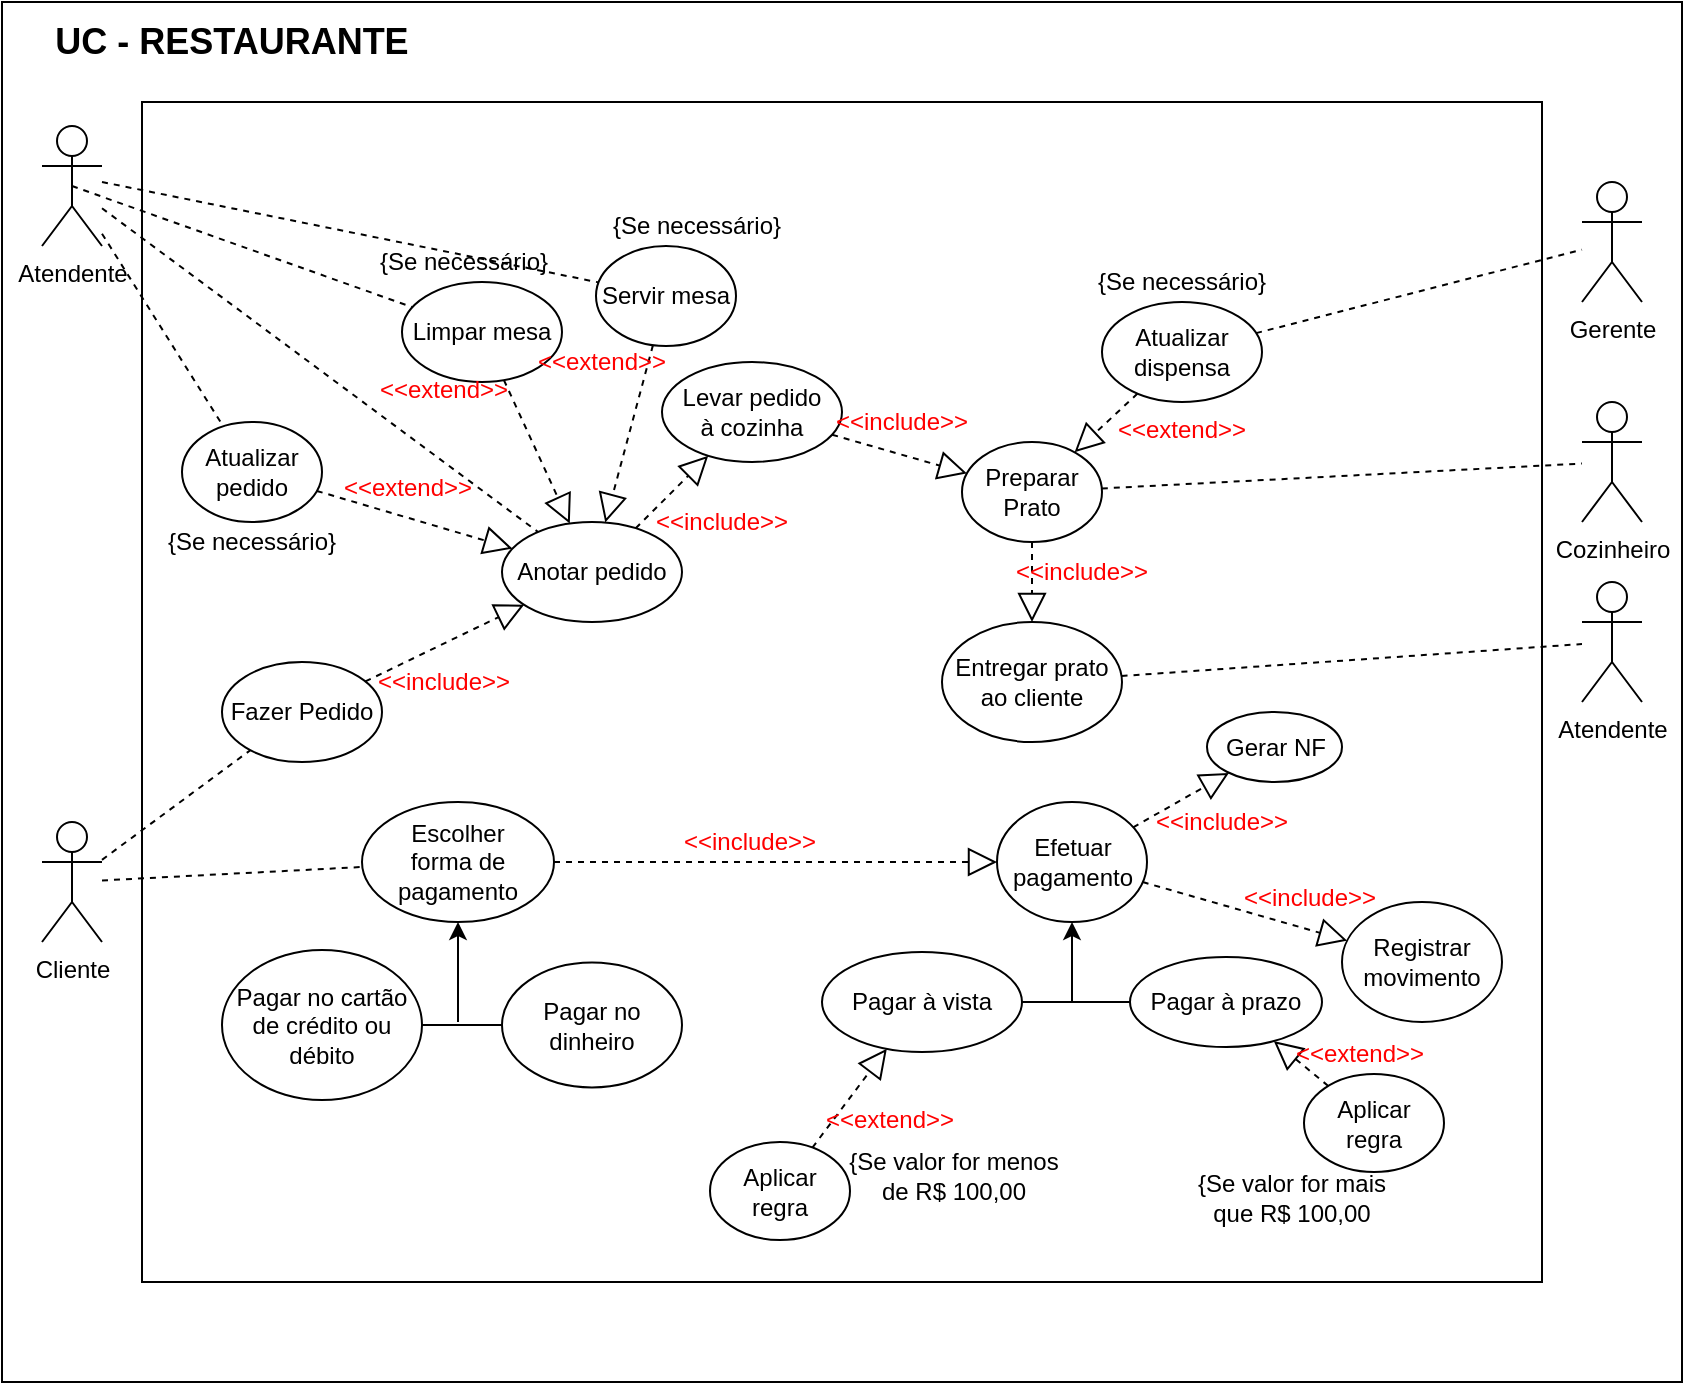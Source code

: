 <mxfile version="12.8.1" type="device"><diagram id="zZKOw8eOLd_0P6LyFWnl" name="Page-1"><mxGraphModel dx="1550" dy="361" grid="1" gridSize="10" guides="1" tooltips="1" connect="1" arrows="1" fold="1" page="1" pageScale="1" pageWidth="827" pageHeight="1169" math="0" shadow="0"><root><mxCell id="0"/><mxCell id="1" parent="0"/><mxCell id="5PVDuCYyAZddobS4bNzs-1" value="Fazer Pedido" style="ellipse;whiteSpace=wrap;html=1;" vertex="1" parent="1"><mxGeometry x="100" y="330" width="80" height="50" as="geometry"/></mxCell><mxCell id="5PVDuCYyAZddobS4bNzs-2" value="Levar pedido&lt;br&gt;à cozinha" style="ellipse;whiteSpace=wrap;html=1;" vertex="1" parent="1"><mxGeometry x="320" y="180" width="90" height="50" as="geometry"/></mxCell><mxCell id="5PVDuCYyAZddobS4bNzs-5" value="Preparar&lt;br&gt;Prato" style="ellipse;whiteSpace=wrap;html=1;" vertex="1" parent="1"><mxGeometry x="470" y="220" width="70" height="50" as="geometry"/></mxCell><mxCell id="5PVDuCYyAZddobS4bNzs-6" value="Atualizar&lt;br&gt;pedido" style="ellipse;whiteSpace=wrap;html=1;" vertex="1" parent="1"><mxGeometry x="80" y="210" width="70" height="50" as="geometry"/></mxCell><mxCell id="5PVDuCYyAZddobS4bNzs-10" value="" style="endArrow=block;dashed=1;endFill=0;endSize=12;html=1;" edge="1" parent="1" source="5PVDuCYyAZddobS4bNzs-2" target="5PVDuCYyAZddobS4bNzs-5"><mxGeometry width="160" relative="1" as="geometry"><mxPoint x="330" y="250" as="sourcePoint"/><mxPoint x="490" y="250" as="targetPoint"/></mxGeometry></mxCell><mxCell id="5PVDuCYyAZddobS4bNzs-11" value="Entregar prato&lt;br&gt;ao cliente" style="ellipse;whiteSpace=wrap;html=1;" vertex="1" parent="1"><mxGeometry x="460" y="310" width="90" height="60" as="geometry"/></mxCell><mxCell id="5PVDuCYyAZddobS4bNzs-12" value="" style="endArrow=block;dashed=1;endFill=0;endSize=12;html=1;" edge="1" parent="1" source="5PVDuCYyAZddobS4bNzs-5" target="5PVDuCYyAZddobS4bNzs-11"><mxGeometry width="160" relative="1" as="geometry"><mxPoint x="330" y="250" as="sourcePoint"/><mxPoint x="490" y="250" as="targetPoint"/></mxGeometry></mxCell><mxCell id="5PVDuCYyAZddobS4bNzs-13" value="Anotar pedido" style="ellipse;whiteSpace=wrap;html=1;" vertex="1" parent="1"><mxGeometry x="240" y="260" width="90" height="50" as="geometry"/></mxCell><mxCell id="5PVDuCYyAZddobS4bNzs-14" value="" style="endArrow=block;dashed=1;endFill=0;endSize=12;html=1;" edge="1" parent="1" source="5PVDuCYyAZddobS4bNzs-1" target="5PVDuCYyAZddobS4bNzs-13"><mxGeometry width="160" relative="1" as="geometry"><mxPoint x="330" y="250" as="sourcePoint"/><mxPoint x="490" y="250" as="targetPoint"/></mxGeometry></mxCell><mxCell id="5PVDuCYyAZddobS4bNzs-15" value="" style="endArrow=block;dashed=1;endFill=0;endSize=12;html=1;" edge="1" parent="1" source="5PVDuCYyAZddobS4bNzs-6" target="5PVDuCYyAZddobS4bNzs-13"><mxGeometry width="160" relative="1" as="geometry"><mxPoint x="330" y="250" as="sourcePoint"/><mxPoint x="490" y="250" as="targetPoint"/></mxGeometry></mxCell><mxCell id="5PVDuCYyAZddobS4bNzs-16" value="" style="endArrow=block;dashed=1;endFill=0;endSize=12;html=1;" edge="1" parent="1" source="5PVDuCYyAZddobS4bNzs-13" target="5PVDuCYyAZddobS4bNzs-2"><mxGeometry width="160" relative="1" as="geometry"><mxPoint x="330" y="250" as="sourcePoint"/><mxPoint x="490" y="250" as="targetPoint"/></mxGeometry></mxCell><mxCell id="5PVDuCYyAZddobS4bNzs-17" value="Atualizar&lt;br&gt;dispensa" style="ellipse;whiteSpace=wrap;html=1;" vertex="1" parent="1"><mxGeometry x="540" y="150" width="80" height="50" as="geometry"/></mxCell><mxCell id="5PVDuCYyAZddobS4bNzs-18" value="" style="endArrow=block;dashed=1;endFill=0;endSize=12;html=1;" edge="1" parent="1" source="5PVDuCYyAZddobS4bNzs-17" target="5PVDuCYyAZddobS4bNzs-5"><mxGeometry width="160" relative="1" as="geometry"><mxPoint x="330" y="250" as="sourcePoint"/><mxPoint x="490" y="250" as="targetPoint"/></mxGeometry></mxCell><mxCell id="5PVDuCYyAZddobS4bNzs-19" value="{Se necessário}" style="text;html=1;strokeColor=none;fillColor=none;align=center;verticalAlign=middle;whiteSpace=wrap;rounded=0;" vertex="1" parent="1"><mxGeometry x="535" y="130" width="90" height="20" as="geometry"/></mxCell><mxCell id="5PVDuCYyAZddobS4bNzs-20" value="Efetuar&lt;br&gt;pagamento" style="ellipse;whiteSpace=wrap;html=1;" vertex="1" parent="1"><mxGeometry x="487.5" y="400" width="75" height="60" as="geometry"/></mxCell><mxCell id="5PVDuCYyAZddobS4bNzs-21" value="Pagar à vista" style="ellipse;whiteSpace=wrap;html=1;" vertex="1" parent="1"><mxGeometry x="400" y="475" width="100" height="50" as="geometry"/></mxCell><mxCell id="5PVDuCYyAZddobS4bNzs-23" value="Pagar à prazo" style="ellipse;whiteSpace=wrap;html=1;" vertex="1" parent="1"><mxGeometry x="554" y="477.5" width="96" height="45" as="geometry"/></mxCell><mxCell id="5PVDuCYyAZddobS4bNzs-24" value="" style="endArrow=none;html=1;" edge="1" parent="1" source="5PVDuCYyAZddobS4bNzs-21" target="5PVDuCYyAZddobS4bNzs-23"><mxGeometry width="50" height="50" relative="1" as="geometry"><mxPoint x="280" y="530" as="sourcePoint"/><mxPoint x="240" y="490" as="targetPoint"/></mxGeometry></mxCell><mxCell id="5PVDuCYyAZddobS4bNzs-25" value="" style="endArrow=classic;html=1;entryX=0.5;entryY=1;entryDx=0;entryDy=0;" edge="1" parent="1" target="5PVDuCYyAZddobS4bNzs-20"><mxGeometry width="50" height="50" relative="1" as="geometry"><mxPoint x="525" y="500" as="sourcePoint"/><mxPoint x="330" y="480" as="targetPoint"/></mxGeometry></mxCell><mxCell id="5PVDuCYyAZddobS4bNzs-27" value="Escolher&lt;br&gt;forma de&lt;br&gt;pagamento" style="ellipse;whiteSpace=wrap;html=1;" vertex="1" parent="1"><mxGeometry x="170" y="400" width="96" height="60" as="geometry"/></mxCell><mxCell id="5PVDuCYyAZddobS4bNzs-28" value="" style="endArrow=block;dashed=1;endFill=0;endSize=12;html=1;" edge="1" parent="1" source="5PVDuCYyAZddobS4bNzs-27" target="5PVDuCYyAZddobS4bNzs-20"><mxGeometry width="160" relative="1" as="geometry"><mxPoint x="330" y="450" as="sourcePoint"/><mxPoint x="490" y="450" as="targetPoint"/></mxGeometry></mxCell><mxCell id="5PVDuCYyAZddobS4bNzs-29" value="Pagar no cartão&lt;br&gt;de crédito ou débito" style="ellipse;whiteSpace=wrap;html=1;" vertex="1" parent="1"><mxGeometry x="100" y="474" width="100" height="75" as="geometry"/></mxCell><mxCell id="5PVDuCYyAZddobS4bNzs-30" value="Pagar no&lt;br&gt;dinheiro" style="ellipse;whiteSpace=wrap;html=1;" vertex="1" parent="1"><mxGeometry x="240" y="480.25" width="90" height="62.5" as="geometry"/></mxCell><mxCell id="5PVDuCYyAZddobS4bNzs-31" value="" style="endArrow=none;html=1;" edge="1" parent="1" source="5PVDuCYyAZddobS4bNzs-29" target="5PVDuCYyAZddobS4bNzs-30"><mxGeometry width="50" height="50" relative="1" as="geometry"><mxPoint x="390" y="480" as="sourcePoint"/><mxPoint x="440" y="430" as="targetPoint"/></mxGeometry></mxCell><mxCell id="5PVDuCYyAZddobS4bNzs-32" value="" style="endArrow=classic;html=1;" edge="1" parent="1" target="5PVDuCYyAZddobS4bNzs-27"><mxGeometry width="50" height="50" relative="1" as="geometry"><mxPoint x="218" y="510" as="sourcePoint"/><mxPoint x="440" y="430" as="targetPoint"/></mxGeometry></mxCell><mxCell id="5PVDuCYyAZddobS4bNzs-33" value="Aplicar&lt;br&gt;regra" style="ellipse;whiteSpace=wrap;html=1;" vertex="1" parent="1"><mxGeometry x="344" y="570" width="70" height="49" as="geometry"/></mxCell><mxCell id="5PVDuCYyAZddobS4bNzs-34" value="{Se valor for menos de R$ 100,00" style="text;html=1;strokeColor=none;fillColor=none;align=center;verticalAlign=middle;whiteSpace=wrap;rounded=0;" vertex="1" parent="1"><mxGeometry x="411" y="577" width="110" height="20" as="geometry"/></mxCell><mxCell id="5PVDuCYyAZddobS4bNzs-35" value="" style="endArrow=block;dashed=1;endFill=0;endSize=12;html=1;" edge="1" parent="1" source="5PVDuCYyAZddobS4bNzs-33" target="5PVDuCYyAZddobS4bNzs-21"><mxGeometry width="160" relative="1" as="geometry"><mxPoint x="330" y="450" as="sourcePoint"/><mxPoint x="490" y="450" as="targetPoint"/></mxGeometry></mxCell><mxCell id="5PVDuCYyAZddobS4bNzs-36" value="Aplicar&lt;br&gt;regra" style="ellipse;whiteSpace=wrap;html=1;" vertex="1" parent="1"><mxGeometry x="641" y="536" width="70" height="49" as="geometry"/></mxCell><mxCell id="5PVDuCYyAZddobS4bNzs-37" value="" style="endArrow=block;dashed=1;endFill=0;endSize=12;html=1;" edge="1" parent="1" source="5PVDuCYyAZddobS4bNzs-36" target="5PVDuCYyAZddobS4bNzs-23"><mxGeometry width="160" relative="1" as="geometry"><mxPoint x="330" y="450" as="sourcePoint"/><mxPoint x="490" y="450" as="targetPoint"/></mxGeometry></mxCell><mxCell id="5PVDuCYyAZddobS4bNzs-38" value="{Se valor for mais que R$ 100,00" style="text;html=1;strokeColor=none;fillColor=none;align=center;verticalAlign=middle;whiteSpace=wrap;rounded=0;" vertex="1" parent="1"><mxGeometry x="580" y="588" width="110" height="20" as="geometry"/></mxCell><mxCell id="5PVDuCYyAZddobS4bNzs-39" value="Limpar mesa" style="ellipse;whiteSpace=wrap;html=1;" vertex="1" parent="1"><mxGeometry x="190" y="140" width="80" height="50" as="geometry"/></mxCell><mxCell id="5PVDuCYyAZddobS4bNzs-40" value="Servir mesa" style="ellipse;whiteSpace=wrap;html=1;" vertex="1" parent="1"><mxGeometry x="287" y="122" width="70" height="50" as="geometry"/></mxCell><mxCell id="5PVDuCYyAZddobS4bNzs-41" value="" style="endArrow=block;dashed=1;endFill=0;endSize=12;html=1;" edge="1" parent="1" source="5PVDuCYyAZddobS4bNzs-39" target="5PVDuCYyAZddobS4bNzs-13"><mxGeometry width="160" relative="1" as="geometry"><mxPoint x="330" y="250" as="sourcePoint"/><mxPoint x="490" y="250" as="targetPoint"/></mxGeometry></mxCell><mxCell id="5PVDuCYyAZddobS4bNzs-42" value="" style="endArrow=block;dashed=1;endFill=0;endSize=12;html=1;" edge="1" parent="1" source="5PVDuCYyAZddobS4bNzs-40" target="5PVDuCYyAZddobS4bNzs-13"><mxGeometry width="160" relative="1" as="geometry"><mxPoint x="330" y="250" as="sourcePoint"/><mxPoint x="490" y="250" as="targetPoint"/></mxGeometry></mxCell><mxCell id="5PVDuCYyAZddobS4bNzs-43" value="{Se necessário}" style="text;html=1;strokeColor=none;fillColor=none;align=center;verticalAlign=middle;whiteSpace=wrap;rounded=0;" vertex="1" parent="1"><mxGeometry x="176" y="120" width="90" height="20" as="geometry"/></mxCell><mxCell id="5PVDuCYyAZddobS4bNzs-44" value="{Se necessário}" style="text;html=1;strokeColor=none;fillColor=none;align=center;verticalAlign=middle;whiteSpace=wrap;rounded=0;" vertex="1" parent="1"><mxGeometry x="290" y="102" width="95" height="20" as="geometry"/></mxCell><mxCell id="5PVDuCYyAZddobS4bNzs-45" value="Gerar NF" style="ellipse;whiteSpace=wrap;html=1;" vertex="1" parent="1"><mxGeometry x="592.5" y="355" width="67.5" height="35" as="geometry"/></mxCell><mxCell id="5PVDuCYyAZddobS4bNzs-46" value="Registrar&lt;br&gt;movimento" style="ellipse;whiteSpace=wrap;html=1;" vertex="1" parent="1"><mxGeometry x="660" y="450" width="80" height="60" as="geometry"/></mxCell><mxCell id="5PVDuCYyAZddobS4bNzs-47" value="" style="endArrow=block;dashed=1;endFill=0;endSize=12;html=1;" edge="1" parent="1" source="5PVDuCYyAZddobS4bNzs-20" target="5PVDuCYyAZddobS4bNzs-46"><mxGeometry width="160" relative="1" as="geometry"><mxPoint x="330" y="450" as="sourcePoint"/><mxPoint x="490" y="450" as="targetPoint"/></mxGeometry></mxCell><mxCell id="5PVDuCYyAZddobS4bNzs-48" value="" style="endArrow=block;dashed=1;endFill=0;endSize=12;html=1;" edge="1" parent="1" source="5PVDuCYyAZddobS4bNzs-20" target="5PVDuCYyAZddobS4bNzs-45"><mxGeometry width="160" relative="1" as="geometry"><mxPoint x="330" y="450" as="sourcePoint"/><mxPoint x="490" y="450" as="targetPoint"/></mxGeometry></mxCell><mxCell id="5PVDuCYyAZddobS4bNzs-49" value="Cliente" style="shape=umlActor;verticalLabelPosition=bottom;labelBackgroundColor=#ffffff;verticalAlign=top;html=1;outlineConnect=0;" vertex="1" parent="1"><mxGeometry x="10" y="410" width="30" height="60" as="geometry"/></mxCell><mxCell id="5PVDuCYyAZddobS4bNzs-51" value="" style="endArrow=none;dashed=1;html=1;" edge="1" parent="1" source="5PVDuCYyAZddobS4bNzs-49" target="5PVDuCYyAZddobS4bNzs-1"><mxGeometry width="50" height="50" relative="1" as="geometry"><mxPoint x="390" y="280" as="sourcePoint"/><mxPoint x="440" y="230" as="targetPoint"/></mxGeometry></mxCell><mxCell id="5PVDuCYyAZddobS4bNzs-52" value="" style="endArrow=none;dashed=1;html=1;" edge="1" parent="1" source="5PVDuCYyAZddobS4bNzs-49" target="5PVDuCYyAZddobS4bNzs-27"><mxGeometry width="50" height="50" relative="1" as="geometry"><mxPoint x="390" y="280" as="sourcePoint"/><mxPoint x="440" y="230" as="targetPoint"/></mxGeometry></mxCell><mxCell id="5PVDuCYyAZddobS4bNzs-53" value="Atendente" style="shape=umlActor;verticalLabelPosition=bottom;labelBackgroundColor=#ffffff;verticalAlign=top;html=1;outlineConnect=0;" vertex="1" parent="1"><mxGeometry x="10" y="62" width="30" height="60" as="geometry"/></mxCell><mxCell id="5PVDuCYyAZddobS4bNzs-54" value="" style="endArrow=none;dashed=1;html=1;" edge="1" parent="1" source="5PVDuCYyAZddobS4bNzs-53" target="5PVDuCYyAZddobS4bNzs-13"><mxGeometry width="50" height="50" relative="1" as="geometry"><mxPoint x="390" y="280" as="sourcePoint"/><mxPoint x="440" y="230" as="targetPoint"/></mxGeometry></mxCell><mxCell id="5PVDuCYyAZddobS4bNzs-55" value="" style="endArrow=none;dashed=1;html=1;exitX=0.5;exitY=0.5;exitDx=0;exitDy=0;exitPerimeter=0;" edge="1" parent="1" source="5PVDuCYyAZddobS4bNzs-53" target="5PVDuCYyAZddobS4bNzs-39"><mxGeometry width="50" height="50" relative="1" as="geometry"><mxPoint x="390" y="280" as="sourcePoint"/><mxPoint x="440" y="230" as="targetPoint"/></mxGeometry></mxCell><mxCell id="5PVDuCYyAZddobS4bNzs-56" value="" style="endArrow=none;dashed=1;html=1;" edge="1" parent="1" target="5PVDuCYyAZddobS4bNzs-40"><mxGeometry width="50" height="50" relative="1" as="geometry"><mxPoint x="40" y="90" as="sourcePoint"/><mxPoint x="440" y="230" as="targetPoint"/></mxGeometry></mxCell><mxCell id="5PVDuCYyAZddobS4bNzs-57" value="Gerente" style="shape=umlActor;verticalLabelPosition=bottom;labelBackgroundColor=#ffffff;verticalAlign=top;html=1;outlineConnect=0;" vertex="1" parent="1"><mxGeometry x="780" y="90" width="30" height="60" as="geometry"/></mxCell><mxCell id="5PVDuCYyAZddobS4bNzs-58" value="" style="endArrow=none;dashed=1;html=1;" edge="1" parent="1" source="5PVDuCYyAZddobS4bNzs-17" target="5PVDuCYyAZddobS4bNzs-57"><mxGeometry width="50" height="50" relative="1" as="geometry"><mxPoint x="390" y="280" as="sourcePoint"/><mxPoint x="440" y="230" as="targetPoint"/></mxGeometry></mxCell><mxCell id="5PVDuCYyAZddobS4bNzs-59" value="Cozinheiro" style="shape=umlActor;verticalLabelPosition=bottom;labelBackgroundColor=#ffffff;verticalAlign=top;html=1;outlineConnect=0;" vertex="1" parent="1"><mxGeometry x="780" y="200" width="30" height="60" as="geometry"/></mxCell><mxCell id="5PVDuCYyAZddobS4bNzs-60" value="" style="endArrow=none;dashed=1;html=1;" edge="1" parent="1" source="5PVDuCYyAZddobS4bNzs-5" target="5PVDuCYyAZddobS4bNzs-59"><mxGeometry width="50" height="50" relative="1" as="geometry"><mxPoint x="390" y="380" as="sourcePoint"/><mxPoint x="440" y="330" as="targetPoint"/></mxGeometry></mxCell><mxCell id="5PVDuCYyAZddobS4bNzs-61" value="Atendente" style="shape=umlActor;verticalLabelPosition=bottom;labelBackgroundColor=#ffffff;verticalAlign=top;html=1;outlineConnect=0;" vertex="1" parent="1"><mxGeometry x="780" y="290" width="30" height="60" as="geometry"/></mxCell><mxCell id="5PVDuCYyAZddobS4bNzs-62" value="" style="endArrow=none;dashed=1;html=1;" edge="1" parent="1" source="5PVDuCYyAZddobS4bNzs-11" target="5PVDuCYyAZddobS4bNzs-61"><mxGeometry width="50" height="50" relative="1" as="geometry"><mxPoint x="390" y="380" as="sourcePoint"/><mxPoint x="440" y="330" as="targetPoint"/></mxGeometry></mxCell><mxCell id="5PVDuCYyAZddobS4bNzs-63" value="&lt;font color=&quot;#ff0000&quot;&gt;&amp;lt;&amp;lt;extend&amp;gt;&amp;gt;&lt;/font&gt;" style="text;html=1;strokeColor=none;fillColor=none;align=center;verticalAlign=middle;whiteSpace=wrap;rounded=0;" vertex="1" parent="1"><mxGeometry x="191" y="184" width="40" height="20" as="geometry"/></mxCell><mxCell id="5PVDuCYyAZddobS4bNzs-64" value="&lt;font color=&quot;#ff0000&quot;&gt;&amp;lt;&amp;lt;extend&amp;gt;&amp;gt;&lt;/font&gt;" style="text;html=1;strokeColor=none;fillColor=none;align=center;verticalAlign=middle;whiteSpace=wrap;rounded=0;" vertex="1" parent="1"><mxGeometry x="270" y="170" width="40" height="20" as="geometry"/></mxCell><mxCell id="5PVDuCYyAZddobS4bNzs-65" value="&lt;font color=&quot;#ff0000&quot;&gt;&amp;lt;&amp;lt;include&amp;gt;&amp;gt;&lt;/font&gt;" style="text;html=1;strokeColor=none;fillColor=none;align=center;verticalAlign=middle;whiteSpace=wrap;rounded=0;" vertex="1" parent="1"><mxGeometry x="191" y="330" width="40" height="20" as="geometry"/></mxCell><mxCell id="5PVDuCYyAZddobS4bNzs-66" value="&lt;font color=&quot;#ff0000&quot;&gt;&amp;lt;&amp;lt;extend&amp;gt;&amp;gt;&lt;/font&gt;" style="text;html=1;strokeColor=none;fillColor=none;align=center;verticalAlign=middle;whiteSpace=wrap;rounded=0;" vertex="1" parent="1"><mxGeometry x="173" y="233" width="40" height="20" as="geometry"/></mxCell><mxCell id="5PVDuCYyAZddobS4bNzs-67" value="{Se necessário}" style="text;html=1;strokeColor=none;fillColor=none;align=center;verticalAlign=middle;whiteSpace=wrap;rounded=0;" vertex="1" parent="1"><mxGeometry x="68" y="260" width="94" height="20" as="geometry"/></mxCell><mxCell id="5PVDuCYyAZddobS4bNzs-69" value="" style="endArrow=none;dashed=1;html=1;" edge="1" parent="1" source="5PVDuCYyAZddobS4bNzs-53" target="5PVDuCYyAZddobS4bNzs-6"><mxGeometry width="50" height="50" relative="1" as="geometry"><mxPoint x="390" y="150" as="sourcePoint"/><mxPoint x="440" y="100" as="targetPoint"/></mxGeometry></mxCell><mxCell id="5PVDuCYyAZddobS4bNzs-70" value="&lt;font color=&quot;#ff0000&quot;&gt;&amp;lt;&amp;lt;include&amp;gt;&amp;gt;&lt;/font&gt;" style="text;html=1;strokeColor=none;fillColor=none;align=center;verticalAlign=middle;whiteSpace=wrap;rounded=0;" vertex="1" parent="1"><mxGeometry x="330" y="250" width="40" height="20" as="geometry"/></mxCell><mxCell id="5PVDuCYyAZddobS4bNzs-71" value="&lt;font color=&quot;#ff0000&quot;&gt;&amp;lt;&amp;lt;include&amp;gt;&amp;gt;&lt;/font&gt;" style="text;html=1;strokeColor=none;fillColor=none;align=center;verticalAlign=middle;whiteSpace=wrap;rounded=0;" vertex="1" parent="1"><mxGeometry x="420" y="200" width="40" height="20" as="geometry"/></mxCell><mxCell id="5PVDuCYyAZddobS4bNzs-72" value="&lt;font color=&quot;#ff0000&quot;&gt;&amp;lt;&amp;lt;extend&amp;gt;&amp;gt;&lt;/font&gt;" style="text;html=1;strokeColor=none;fillColor=none;align=center;verticalAlign=middle;whiteSpace=wrap;rounded=0;" vertex="1" parent="1"><mxGeometry x="560" y="204" width="40" height="20" as="geometry"/></mxCell><mxCell id="5PVDuCYyAZddobS4bNzs-73" value="&lt;font color=&quot;#ff0000&quot;&gt;&amp;lt;&amp;lt;include&amp;gt;&amp;gt;&lt;/font&gt;" style="text;html=1;strokeColor=none;fillColor=none;align=center;verticalAlign=middle;whiteSpace=wrap;rounded=0;" vertex="1" parent="1"><mxGeometry x="510" y="275" width="40" height="20" as="geometry"/></mxCell><mxCell id="5PVDuCYyAZddobS4bNzs-76" value="&lt;font color=&quot;#ff0000&quot;&gt;&amp;lt;&amp;lt;include&amp;gt;&amp;gt;&lt;/font&gt;" style="text;html=1;strokeColor=none;fillColor=none;align=center;verticalAlign=middle;whiteSpace=wrap;rounded=0;" vertex="1" parent="1"><mxGeometry x="344" y="410" width="40" height="20" as="geometry"/></mxCell><mxCell id="5PVDuCYyAZddobS4bNzs-77" value="&lt;font color=&quot;#ff0000&quot;&gt;&amp;lt;&amp;lt;include&amp;gt;&amp;gt;&lt;/font&gt;" style="text;html=1;strokeColor=none;fillColor=none;align=center;verticalAlign=middle;whiteSpace=wrap;rounded=0;" vertex="1" parent="1"><mxGeometry x="580" y="400" width="40" height="20" as="geometry"/></mxCell><mxCell id="5PVDuCYyAZddobS4bNzs-78" value="&lt;font color=&quot;#ff0000&quot;&gt;&amp;lt;&amp;lt;include&amp;gt;&amp;gt;&lt;/font&gt;" style="text;html=1;strokeColor=none;fillColor=none;align=center;verticalAlign=middle;whiteSpace=wrap;rounded=0;" vertex="1" parent="1"><mxGeometry x="624" y="438" width="40" height="20" as="geometry"/></mxCell><mxCell id="5PVDuCYyAZddobS4bNzs-79" value="&lt;font color=&quot;#ff0000&quot;&gt;&amp;lt;&amp;lt;extend&amp;gt;&amp;gt;&lt;/font&gt;" style="text;html=1;strokeColor=none;fillColor=none;align=center;verticalAlign=middle;whiteSpace=wrap;rounded=0;" vertex="1" parent="1"><mxGeometry x="414" y="549" width="40" height="20" as="geometry"/></mxCell><mxCell id="5PVDuCYyAZddobS4bNzs-80" value="&lt;font color=&quot;#ff0000&quot;&gt;&amp;lt;&amp;lt;extend&amp;gt;&amp;gt;&lt;/font&gt;" style="text;html=1;strokeColor=none;fillColor=none;align=center;verticalAlign=middle;whiteSpace=wrap;rounded=0;" vertex="1" parent="1"><mxGeometry x="649" y="516" width="40" height="20" as="geometry"/></mxCell><mxCell id="5PVDuCYyAZddobS4bNzs-82" value="" style="rounded=0;whiteSpace=wrap;html=1;fillColor=none;" vertex="1" parent="1"><mxGeometry x="60" y="50" width="700" height="590" as="geometry"/></mxCell><mxCell id="5PVDuCYyAZddobS4bNzs-84" value="" style="rounded=0;whiteSpace=wrap;html=1;fillColor=none;" vertex="1" parent="1"><mxGeometry x="-10" width="840" height="690" as="geometry"/></mxCell><mxCell id="5PVDuCYyAZddobS4bNzs-85" value="&lt;font style=&quot;font-size: 18px&quot;&gt;&lt;b&gt;UC - RESTAURANTE&lt;/b&gt;&lt;/font&gt;" style="text;html=1;strokeColor=none;fillColor=none;align=center;verticalAlign=middle;whiteSpace=wrap;rounded=0;" vertex="1" parent="1"><mxGeometry y="10" width="210" height="20" as="geometry"/></mxCell></root></mxGraphModel></diagram></mxfile>